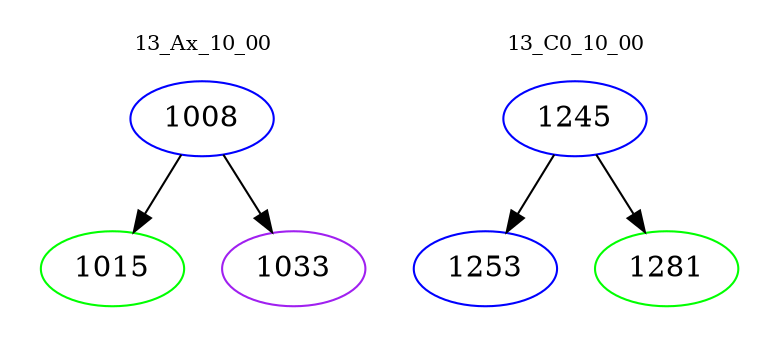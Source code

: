 digraph{
subgraph cluster_0 {
color = white
label = "13_Ax_10_00";
fontsize=10;
T0_1008 [label="1008", color="blue"]
T0_1008 -> T0_1015 [color="black"]
T0_1015 [label="1015", color="green"]
T0_1008 -> T0_1033 [color="black"]
T0_1033 [label="1033", color="purple"]
}
subgraph cluster_1 {
color = white
label = "13_C0_10_00";
fontsize=10;
T1_1245 [label="1245", color="blue"]
T1_1245 -> T1_1253 [color="black"]
T1_1253 [label="1253", color="blue"]
T1_1245 -> T1_1281 [color="black"]
T1_1281 [label="1281", color="green"]
}
}
